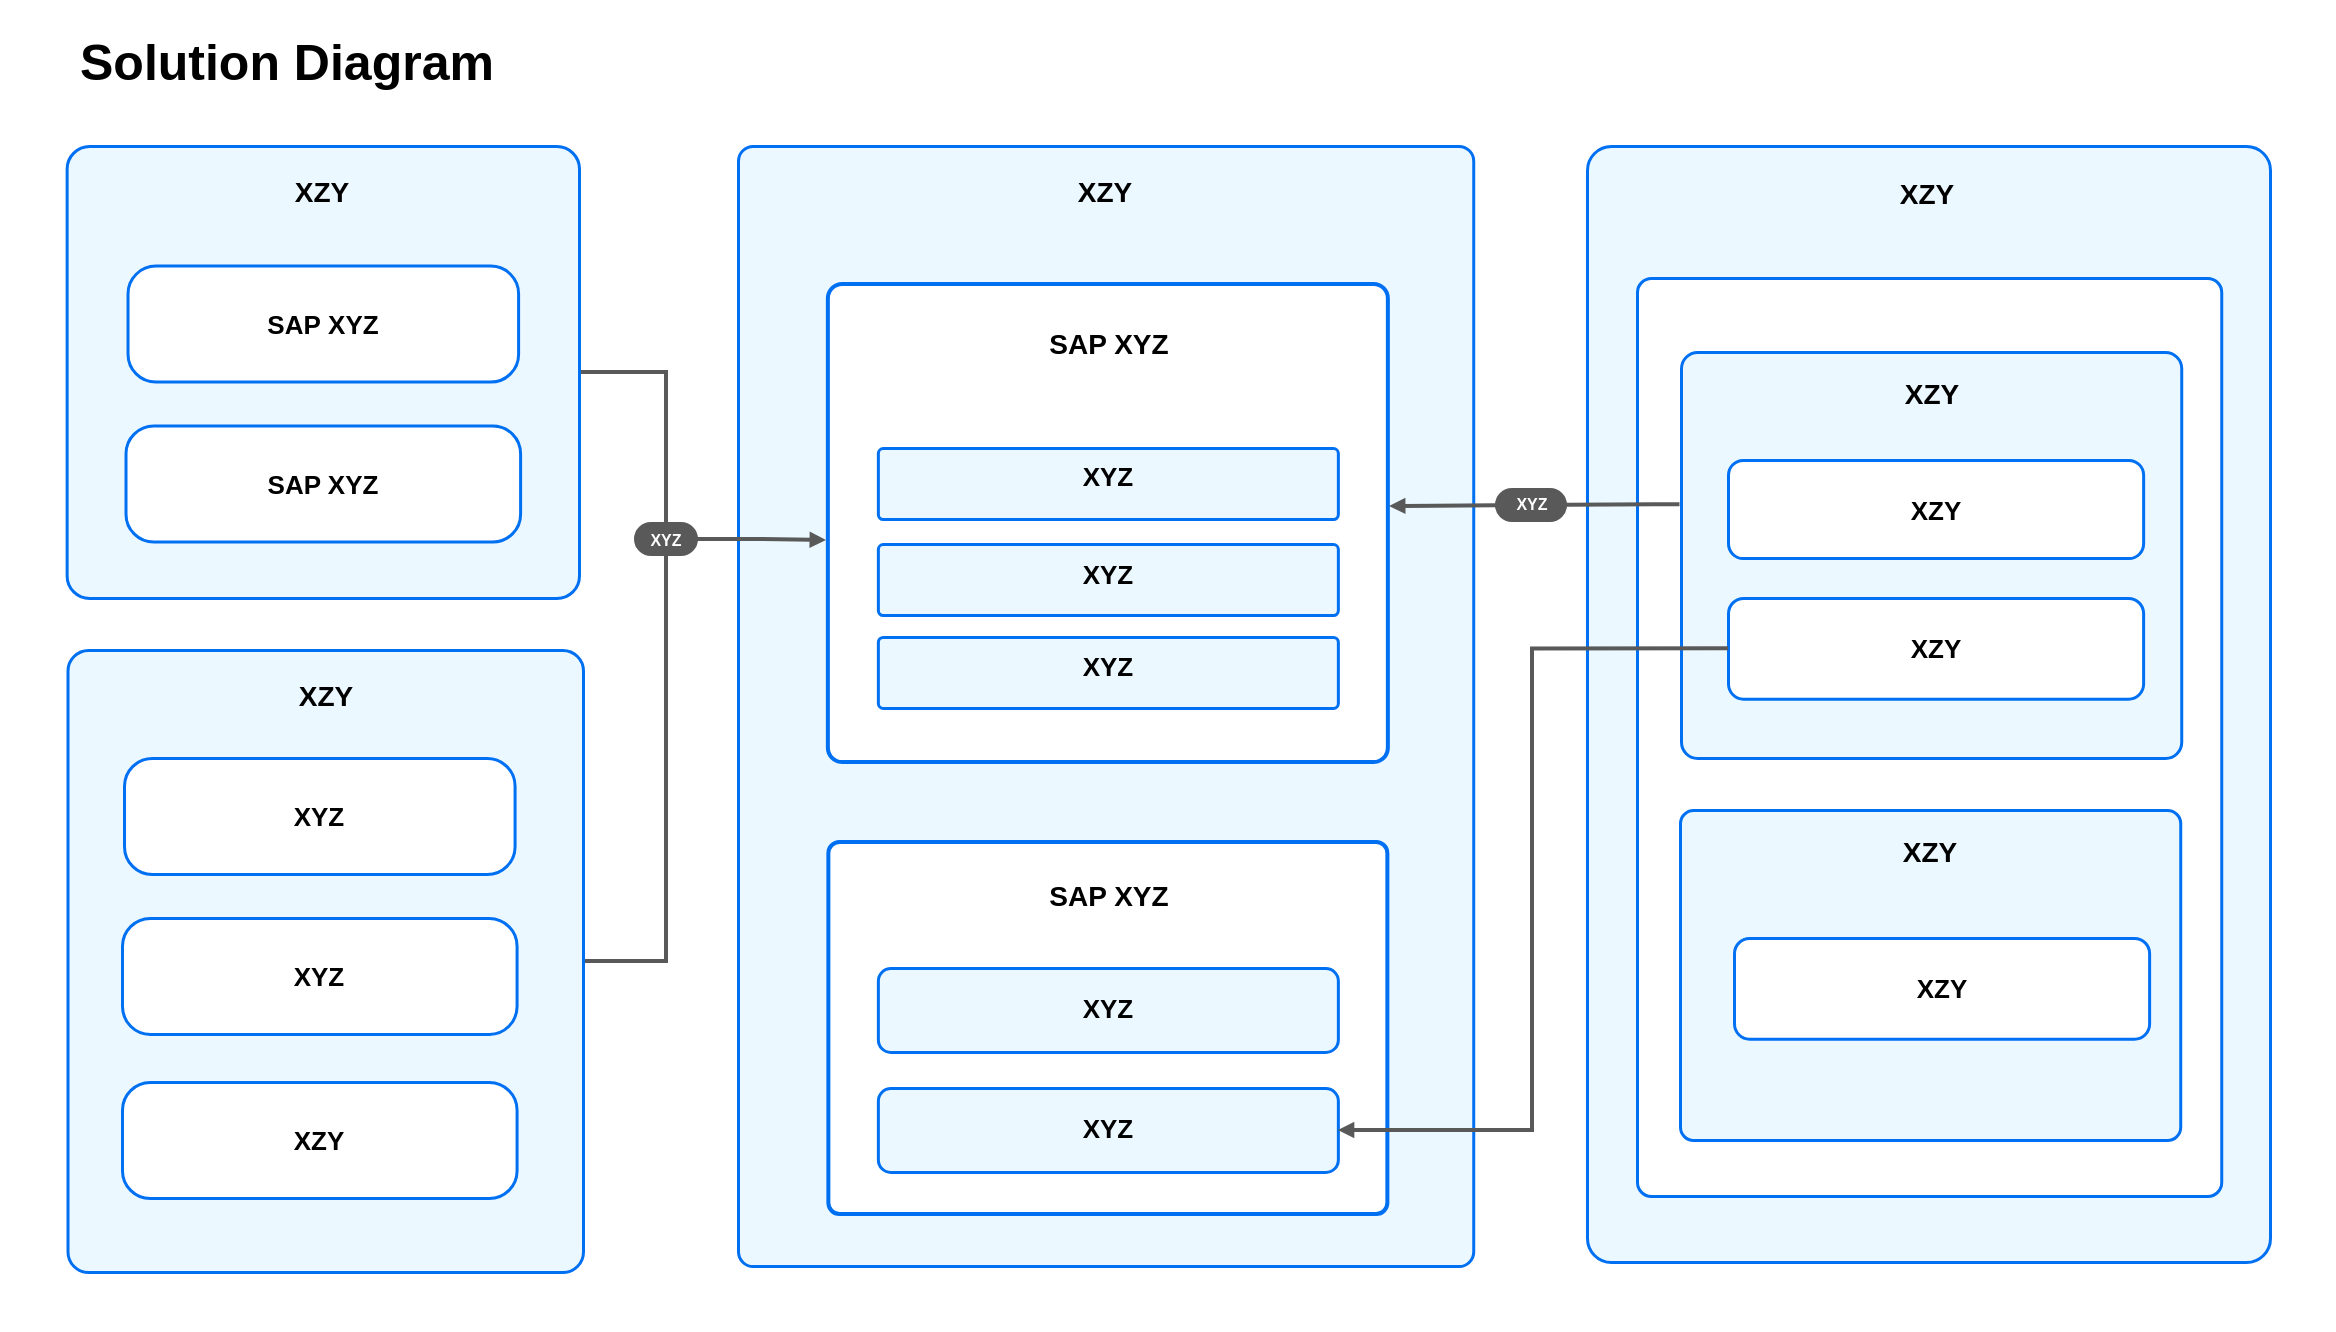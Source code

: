 <mxfile version="25.0.2">
  <diagram name="Page-1" id="D2mkemK1pfjjcZlUskxY">
    <mxGraphModel dx="1189" dy="2578" grid="0" gridSize="10" guides="0" tooltips="1" connect="1" arrows="1" fold="1" page="1" pageScale="1" pageWidth="1100" pageHeight="850" math="0" shadow="0">
      <root>
        <mxCell id="0" />
        <mxCell id="1" parent="0" />
        <mxCell id="FTVYmsemLhQfNNow4BaC-86" value="" style="rounded=0;whiteSpace=wrap;html=1;strokeColor=none;" parent="1" vertex="1">
          <mxGeometry x="25" y="-1671" width="1163" height="665" as="geometry" />
        </mxCell>
        <mxCell id="FTVYmsemLhQfNNow4BaC-84" value="&lt;p style=&quot;margin: 0px; font-variant-numeric: normal; font-variant-east-asian: normal; font-variant-alternates: normal; font-kerning: auto; font-optical-sizing: auto; font-feature-settings: normal; font-variation-settings: normal; font-variant-position: normal; font-stretch: normal; line-height: normal; font-size: 25px;&quot; class=&quot;p1&quot;&gt;&lt;font style=&quot;font-size: 25px;&quot;&gt;Solution Diagram&lt;/font&gt;&lt;/p&gt;" style="text;whiteSpace=wrap;html=1;fontFamily=Helvetica;fontSize=25;fontStyle=1;verticalAlign=middle;fontColor=default;align=left;" parent="1" vertex="1">
          <mxGeometry x="59" y="-1647" width="613" height="14.5" as="geometry" />
        </mxCell>
        <mxCell id="FTVYmsemLhQfNNow4BaC-87" value="&lt;p style=&quot;margin-top: 6pt ; margin-bottom: 0pt ; margin-left: 0in ; direction: ltr ; unicode-bidi: embed ; vertical-align: baseline ; word-break: normal ; font-size: 14px&quot;&gt;&lt;br&gt;&lt;/p&gt;" style="rounded=1;whiteSpace=wrap;html=1;align=center;fontStyle=1;verticalAlign=middle;strokeColor=#0070F2;fillColor=#EBF8FF;strokeWidth=1.5;fontSize=12;fontFamily=Helvetica;container=0;recursiveResize=0;collapsible=0;fontColor=default;arcSize=2;" parent="1" vertex="1">
          <mxGeometry x="390" y="-1598" width="367.62" height="560" as="geometry" />
        </mxCell>
        <mxCell id="FTVYmsemLhQfNNow4BaC-88" value="&lt;span style=&quot;caret-color: rgba(0, 0, 0, 0); color: rgba(0, 0, 0, 0); font-family: monospace; font-size: 0px; font-style: normal; font-variant-caps: normal; font-weight: 400; letter-spacing: normal; text-align: start; text-indent: 0px; text-transform: none; word-spacing: 0px; -webkit-text-stroke-width: 0px; background-color: rgb(248, 249, 250); text-decoration: none; float: none; display: inline !important;&quot;&gt;%3CmxGraphModel%3E%3Croot%3E%3CmxCell%20id%3D%220%22%2F%3E%3CmxCell%20id%3D%221%22%20parent%3D%220%22%2F%3E%3CmxCell%20id%3D%222%22%20value%3D%22%26lt%3Bp%20style%3D%26quot%3Bcaret-color%3A%20rgb(0%2C%200%2C%200)%3B%20color%3A%20rgb(0%2C%200%2C%200)%3B%20margin-top%3A%200pt%3B%20margin-bottom%3A%200pt%3B%20margin-left%3A%200in%3B%20direction%3A%20ltr%3B%20unicode-bidi%3A%20embed%3B%20word-break%3A%20normal%3B%26quot%3B%26gt%3B%26lt%3Bspan%20style%3D%26quot%3Bcolor%3A%20rgb(89%2C%2089%2C%2089)%3B%20font-size%3A%2016px%3B%20font-weight%3A%20700%3B%26quot%3B%26gt%3BSAP%20Data%20Warehouse%26amp%3Bnbsp%3BCloud%26lt%3B%2Fspan%26gt%3B%26lt%3Bbr%26gt%3B%26lt%3B%2Fp%26gt%3B%22%20style%3D%22rounded%3D0%3BwhiteSpace%3Dwrap%3Bhtml%3D1%3BstrokeColor%3D%23B3B3B3%3BstrokeWidth%3D2%3BfillColor%3Dnone%3Balign%3Dleft%3BverticalAlign%3Dtop%3BfontSize%3D11%3BfontFamily%3DArial%3Bcontainer%3D1%3BrecursiveResize%3D0%3Bcollapsible%3D0%3BfontColor%3D%23595959%3B%22%20vertex%3D%221%22%20parent%3D%221%22%3E%3CmxGeometry%20x%3D%22600%22%20y%3D%22560%22%20width%3D%22400%22%20height%3D%22435%22%20as%3D%22geometry%22%2F%3E%3C%2FmxCell%3E%3CmxCell%20id%3D%223%22%20style%3D%22edgeStyle%3Dnone%3Brounded%3D0%3BorthogonalLoop%3D1%3BjettySize%3Dauto%3Bhtml%3D1%3BentryX%3D0%3BentryY%3D0.5%3BentryDx%3D0%3BentryDy%3D0%3Bdashed%3D1%3BstartArrow%3Dclassic%3BstartFill%3D1%3BendArrow%3Dclassic%3BendFill%3D1%3BstrokeColor%3D%23C0399F%3BstrokeWidth%3D1%3BfontSize%3D16%3B%22%20edge%3D%221%22%20parent%3D%222%22%3E%3CmxGeometry%20relative%3D%221%22%20as%3D%22geometry%22%3E%3CmxPoint%20x%3D%22377%22%20y%3D%2277%22%20as%3D%22sourcePoint%22%2F%3E%3CmxPoint%20x%3D%22377%22%20y%3D%2277%22%20as%3D%22targetPoint%22%2F%3E%3C%2FmxGeometry%3E%3C%2FmxCell%3E" style="rounded=1;whiteSpace=wrap;html=1;strokeColor=#0070F2;strokeWidth=2;fillColor=default;align=left;verticalAlign=top;fontSize=11;fontFamily=Arial;container=0;recursiveResize=0;collapsible=0;fontColor=#595959;arcSize=3;" parent="1" vertex="1">
          <mxGeometry x="434.93" y="-1529" width="280" height="239" as="geometry" />
        </mxCell>
        <mxCell id="FTVYmsemLhQfNNow4BaC-89" value="" style="rounded=1;whiteSpace=wrap;html=1;fontSize=11;fontFamily=Arial;align=left;verticalAlign=top;fillColor=default;strokeColor=#0070F2;fontColor=#595959;strokeWidth=2;container=0;arcSize=3;" parent="1" vertex="1">
          <mxGeometry x="435.18" y="-1250" width="279.5" height="186" as="geometry" />
        </mxCell>
        <mxCell id="FTVYmsemLhQfNNow4BaC-90" value="&lt;b style=&quot;font-size: 14px;&quot;&gt;SAP XYZ&lt;/b&gt;" style="text;html=1;strokeColor=none;fillColor=none;align=center;verticalAlign=middle;whiteSpace=wrap;rounded=0;fontSize=14;fontColor=#000000;opacity=0;container=0;" parent="1" vertex="1">
          <mxGeometry x="436" y="-1238" width="279" height="30" as="geometry" />
        </mxCell>
        <mxCell id="FTVYmsemLhQfNNow4BaC-91" value="&lt;p style=&quot;margin-top: 0pt; margin-bottom: 0pt; margin-left: 0in; direction: ltr; unicode-bidi: embed; word-break: normal; font-size: 13px;&quot;&gt;&lt;/p&gt;&lt;div style=&quot;font-size: 13px;&quot;&gt;&lt;p style=&quot;margin-top: 0pt; margin-bottom: 0pt; margin-left: 0in; direction: ltr; unicode-bidi: embed; word-break: normal; font-size: 13px;&quot;&gt;XYZ&lt;/p&gt;&lt;/div&gt;&lt;p style=&quot;font-size: 13px;&quot;&gt;&lt;/p&gt;" style="rounded=1;whiteSpace=wrap;html=1;strokeColor=#0070F2;strokeWidth=1.5;fillColor=#EBF8FF;align=center;verticalAlign=top;fontStyle=1;fontSize=13;fontFamily=Arial;fontColor=#000000;spacingTop=6;container=0;" parent="1" vertex="1">
          <mxGeometry x="459.93" y="-1187" width="230" height="42" as="geometry" />
        </mxCell>
        <mxCell id="FTVYmsemLhQfNNow4BaC-93" value="&lt;p style=&quot;margin-top: 0pt; margin-bottom: 0pt; margin-left: 0in; direction: ltr; unicode-bidi: embed; word-break: normal; font-size: 13px;&quot;&gt;&lt;/p&gt;&lt;div style=&quot;font-size: 13px;&quot;&gt;&lt;p style=&quot;margin-top: 0pt; margin-bottom: 0pt; margin-left: 0in; direction: ltr; unicode-bidi: embed; word-break: normal; font-size: 13px;&quot;&gt;XYZ&lt;/p&gt;&lt;/div&gt;&lt;p style=&quot;font-size: 13px;&quot;&gt;&lt;/p&gt;" style="rounded=1;whiteSpace=wrap;html=1;strokeColor=#0070F2;strokeWidth=1.5;fillColor=#EBF8FF;align=center;verticalAlign=top;fontStyle=1;fontSize=13;fontFamily=Arial;fontColor=#000000;spacingTop=6;container=0;" parent="1" vertex="1">
          <mxGeometry x="459.93" y="-1127" width="230" height="42" as="geometry" />
        </mxCell>
        <mxCell id="FTVYmsemLhQfNNow4BaC-95" style="edgeStyle=orthogonalEdgeStyle;rounded=0;orthogonalLoop=1;jettySize=auto;html=1;exitX=0.5;exitY=1;exitDx=0;exitDy=0;fontFamily=Helvetica;fontSize=15;fontColor=#595959;strokeColor=#595959;strokeWidth=2;" parent="1" edge="1">
          <mxGeometry relative="1" as="geometry">
            <mxPoint x="549.014" y="-1270.5" as="sourcePoint" />
            <mxPoint x="549.014" y="-1270.5" as="targetPoint" />
          </mxGeometry>
        </mxCell>
        <mxCell id="FTVYmsemLhQfNNow4BaC-96" value="&lt;font style=&quot;font-size: 14px;&quot;&gt;&lt;span style=&quot;font-size: 14px;&quot;&gt;&lt;b style=&quot;font-size: 14px;&quot;&gt;SAP XYZ&lt;/b&gt;&lt;/span&gt;&lt;/font&gt;" style="text;whiteSpace=wrap;html=1;align=center;spacing=0;container=0;fontColor=default;fontSize=14;" parent="1" vertex="1">
          <mxGeometry x="436" y="-1512" width="279" height="30.06" as="geometry" />
        </mxCell>
        <mxCell id="FTVYmsemLhQfNNow4BaC-102" value="&lt;p style=&quot;margin-top: 0pt; margin-bottom: 0pt; margin-left: 0in; direction: ltr; unicode-bidi: embed; word-break: normal; font-size: 13px;&quot;&gt;&lt;/p&gt;&lt;div style=&quot;line-height: 150%; font-size: 13px;&quot;&gt;&lt;font style=&quot;font-size: 13px; line-height: 2.1;&quot; face=&quot;Helvetica&quot;&gt;XYZ&lt;/font&gt;&lt;br style=&quot;font-size: 13px;&quot;&gt;&lt;/div&gt;&lt;p style=&quot;font-size: 13px;&quot;&gt;&lt;/p&gt;" style="rounded=1;whiteSpace=wrap;html=1;strokeColor=#0070F2;strokeWidth=1.5;fillColor=#EBF8FF;align=center;verticalAlign=middle;fontStyle=1;fontSize=13;fontFamily=Arial;fontColor=#000000;spacing=-1;spacingTop=8;container=0;arcSize=7;flipH=0;" parent="1" vertex="1">
          <mxGeometry x="459.93" y="-1399" width="230" height="35.51" as="geometry" />
        </mxCell>
        <mxCell id="FTVYmsemLhQfNNow4BaC-103" value="&lt;p style=&quot;margin-top: 0pt; margin-bottom: 0pt; margin-left: 0in; direction: ltr; unicode-bidi: embed; word-break: normal; font-size: 13px;&quot;&gt;&lt;/p&gt;&lt;div style=&quot;font-size: 13px;&quot;&gt;&lt;font style=&quot;font-size: 13px; line-height: 2.1;&quot; face=&quot;Helvetica&quot;&gt;XYZ&lt;/font&gt;&lt;br style=&quot;font-size: 13px;&quot;&gt;&lt;/div&gt;&lt;p style=&quot;font-size: 13px;&quot;&gt;&lt;/p&gt;" style="rounded=1;whiteSpace=wrap;html=1;strokeColor=#0070F2;strokeWidth=1.5;fillColor=#EBF8FF;align=center;verticalAlign=middle;fontStyle=1;fontSize=13;fontFamily=Arial;fontColor=#000000;labelPosition=center;verticalLabelPosition=middle;spacingTop=7;container=0;arcSize=7;flipH=0;" parent="1" vertex="1">
          <mxGeometry x="459.93" y="-1447" width="230" height="35.51" as="geometry" />
        </mxCell>
        <mxCell id="FTVYmsemLhQfNNow4BaC-104" value="&lt;p style=&quot;margin-top: 0pt; margin-bottom: 0pt; margin-left: 0in; direction: ltr; unicode-bidi: embed; word-break: normal; font-size: 13px;&quot;&gt;&lt;/p&gt;&lt;div style=&quot;font-size: 13px;&quot;&gt;&lt;font style=&quot;font-size: 13px; line-height: 2.1;&quot; face=&quot;Helvetica&quot;&gt;XYZ&lt;/font&gt;&lt;br style=&quot;font-size: 13px;&quot;&gt;&lt;/div&gt;&lt;p style=&quot;font-size: 13px;&quot;&gt;&lt;/p&gt;" style="rounded=1;whiteSpace=wrap;html=1;strokeColor=#0070F2;strokeWidth=1.5;fillColor=#EBF8FF;align=center;verticalAlign=middle;fontStyle=1;fontSize=13;fontFamily=Arial;fontColor=#000000;labelPosition=center;verticalLabelPosition=middle;spacingTop=7;container=0;arcSize=7;flipH=0;" parent="1" vertex="1">
          <mxGeometry x="459.93" y="-1352.51" width="230" height="35.514" as="geometry" />
        </mxCell>
        <mxCell id="FTVYmsemLhQfNNow4BaC-105" style="edgeStyle=orthogonalEdgeStyle;rounded=0;orthogonalLoop=1;jettySize=auto;html=1;entryX=0.5;entryY=0;entryDx=0;entryDy=0;endArrow=none;endFill=0;strokeColor=#595959;strokeWidth=2;align=center;verticalAlign=middle;fontFamily=Helvetica;fontSize=11;fontColor=default;labelBackgroundColor=default;exitX=1;exitY=0.5;exitDx=0;exitDy=0;" parent="1" source="FTVYmsemLhQfNNow4BaC-112" target="FTVYmsemLhQfNNow4BaC-110" edge="1">
          <mxGeometry relative="1" as="geometry">
            <mxPoint x="418.19" y="-1485" as="sourcePoint" />
            <Array as="points">
              <mxPoint x="354" y="-1485" />
            </Array>
          </mxGeometry>
        </mxCell>
        <mxCell id="FTVYmsemLhQfNNow4BaC-106" style="edgeStyle=orthogonalEdgeStyle;rounded=0;orthogonalLoop=1;jettySize=auto;html=1;endArrow=none;endFill=0;strokeColor=#595959;strokeWidth=2;align=center;verticalAlign=middle;fontFamily=Helvetica;fontSize=11;fontColor=default;labelBackgroundColor=default;entryX=0.5;entryY=1;entryDx=0;entryDy=0;" parent="1" source="FTVYmsemLhQfNNow4BaC-107" target="FTVYmsemLhQfNNow4BaC-110" edge="1">
          <mxGeometry relative="1" as="geometry">
            <mxPoint x="418.63" y="-1190.444" as="sourcePoint" />
            <mxPoint x="357" y="-1414" as="targetPoint" />
            <Array as="points">
              <mxPoint x="354" y="-1191" />
            </Array>
          </mxGeometry>
        </mxCell>
        <mxCell id="FTVYmsemLhQfNNow4BaC-107" value="&lt;p style=&quot;margin-top: 6pt; margin-bottom: 0pt; margin-left: 0in; direction: ltr; unicode-bidi: embed; vertical-align: baseline; word-break: normal; font-size: 14px;&quot;&gt;&lt;font style=&quot;font-size: 14px;&quot;&gt;XZY&lt;/font&gt;&lt;/p&gt;" style="rounded=1;whiteSpace=wrap;html=1;align=center;fontStyle=1;verticalAlign=top;strokeColor=#0070F2;fillColor=#EBF8FF;strokeWidth=1.5;fontSize=14;fontFamily=Helvetica;container=0;recursiveResize=0;collapsible=0;fontColor=default;arcSize=4;" parent="1" vertex="1">
          <mxGeometry x="54.75" y="-1346" width="257.75" height="311" as="geometry" />
        </mxCell>
        <mxCell id="FTVYmsemLhQfNNow4BaC-108" style="edgeStyle=none;rounded=0;orthogonalLoop=1;jettySize=auto;html=1;entryX=0;entryY=0.5;entryDx=0;entryDy=0;dashed=1;startArrow=classic;startFill=1;endArrow=classic;endFill=1;strokeColor=#C0399F;strokeWidth=1;fontSize=16;" parent="1" edge="1">
          <mxGeometry relative="1" as="geometry">
            <mxPoint x="30" y="-1550" as="sourcePoint" />
            <mxPoint x="30" y="-1550" as="targetPoint" />
          </mxGeometry>
        </mxCell>
        <mxCell id="FTVYmsemLhQfNNow4BaC-109" value="" style="edgeStyle=orthogonalEdgeStyle;rounded=0;orthogonalLoop=1;jettySize=auto;html=1;strokeColor=#595959;strokeWidth=2;align=center;verticalAlign=middle;fontFamily=Helvetica;fontSize=11;fontColor=#FFFFFF;labelBackgroundColor=default;startArrow=none;endArrow=block;endFill=1;endSize=3;" parent="1" source="FTVYmsemLhQfNNow4BaC-110" edge="1">
          <mxGeometry relative="1" as="geometry">
            <mxPoint x="434" y="-1401" as="targetPoint" />
            <Array as="points">
              <mxPoint x="401.5" y="-1401" />
              <mxPoint x="401.5" y="-1401" />
            </Array>
          </mxGeometry>
        </mxCell>
        <mxCell id="FTVYmsemLhQfNNow4BaC-110" value="&lt;div style=&quot;text-align: left;&quot;&gt;&lt;span style=&quot;background-color: initial; font-variant-ligatures: common-ligatures;&quot;&gt;&lt;font face=&quot;Slack-Lato, Slack-Fractions, appleLogo, sans-serif&quot;&gt;XYZ&lt;/font&gt;&lt;/span&gt;&lt;/div&gt;" style="rounded=1;whiteSpace=wrap;html=1;arcSize=51;fillColor=#595959;fontColor=#ffffff;strokeColor=#595959;fontFamily=Helvetica;fontSize=8;autosize=1;absoluteArcSize=1;strokeWidth=2;labelBackgroundColor=none;container=0;verticalAlign=middle;fontStyle=1;spacing=0;gradientColor=none;" parent="1" vertex="1">
          <mxGeometry x="339" y="-1409" width="30" height="15" as="geometry" />
        </mxCell>
        <mxCell id="FTVYmsemLhQfNNow4BaC-111" value="" style="group" parent="1" vertex="1" connectable="0">
          <mxGeometry x="54.31" y="-1598" width="256.19" height="226" as="geometry" />
        </mxCell>
        <mxCell id="FTVYmsemLhQfNNow4BaC-112" value="&lt;span style=&quot;color: rgb(0, 0, 0); font-family: Arial; font-size: 14px; font-style: normal; font-variant-ligatures: normal; font-variant-caps: normal; font-weight: 700; letter-spacing: normal; orphans: 2; text-align: center; text-indent: 0px; text-transform: none; widows: 2; word-spacing: 0px; -webkit-text-stroke-width: 0px; white-space: normal; text-decoration-thickness: initial; text-decoration-style: initial; text-decoration-color: initial; float: none; display: inline !important;&quot;&gt;XZY&lt;/span&gt;" style="rounded=1;whiteSpace=wrap;html=1;align=center;fontStyle=1;verticalAlign=top;strokeColor=#0070F2;fillColor=#EBF8FF;strokeWidth=1.5;fontSize=14;fontFamily=Helvetica;container=0;recursiveResize=0;collapsible=0;fontColor=default;arcSize=5;spacingTop=8;" parent="FTVYmsemLhQfNNow4BaC-111" vertex="1">
          <mxGeometry width="256.19" height="226" as="geometry" />
        </mxCell>
        <mxCell id="FTVYmsemLhQfNNow4BaC-113" value="&lt;font style=&quot;font-size: 13px;&quot;&gt;&lt;b style=&quot;font-size: 13px;&quot;&gt;SAP XYZ&lt;/b&gt;&lt;/font&gt;" style="rounded=1;whiteSpace=wrap;html=1;strokeColor=#0070F2;strokeWidth=1.5;fillColor=#ffffff;align=center;verticalAlign=middle;fontSize=13;fontFamily=Helvetica;container=0;recursiveResize=0;collapsible=0;fontColor=#000000;arcSize=24;" parent="FTVYmsemLhQfNNow4BaC-111" vertex="1">
          <mxGeometry x="29.447" y="139.749" width="197.296" height="57.983" as="geometry" />
        </mxCell>
        <mxCell id="FTVYmsemLhQfNNow4BaC-114" value="&lt;font style=&quot;font-size: 13px;&quot;&gt;&lt;b style=&quot;font-size: 13px;&quot;&gt;SAP&lt;/b&gt;&lt;/font&gt;&lt;font style=&quot;font-size: 13px;&quot;&gt;&lt;b style=&quot;font-size: 13px;&quot;&gt;&amp;nbsp;XYZ&lt;/b&gt;&lt;/font&gt;" style="rounded=1;whiteSpace=wrap;html=1;strokeColor=#0070F2;strokeWidth=1.5;fillColor=#ffffff;align=center;verticalAlign=middle;fontSize=13;fontFamily=Helvetica;container=0;recursiveResize=0;collapsible=0;fontColor=#000000;arcSize=24;" parent="FTVYmsemLhQfNNow4BaC-111" vertex="1">
          <mxGeometry x="30.453" y="59.788" width="195.283" height="57.983" as="geometry" />
        </mxCell>
        <mxCell id="FTVYmsemLhQfNNow4BaC-129" value="" style="rounded=1;whiteSpace=wrap;html=1;strokeColor=#0070F2;fillColor=#EBF8FF;arcSize=24;absoluteArcSize=1;imageWidth=64;imageHeight=64;strokeWidth=1.5;" parent="1" vertex="1">
          <mxGeometry x="814.5" y="-1598" width="341.5" height="558" as="geometry" />
        </mxCell>
        <mxCell id="FTVYmsemLhQfNNow4BaC-130" value="" style="rounded=1;whiteSpace=wrap;html=1;strokeColor=#0070F2;fillColor=#ffffff;arcSize=14;absoluteArcSize=1;imageWidth=64;imageHeight=64;strokeWidth=1.5;" parent="1" vertex="1">
          <mxGeometry x="839.5" y="-1532" width="292.12" height="459" as="geometry" />
        </mxCell>
        <mxCell id="FTVYmsemLhQfNNow4BaC-131" style="edgeStyle=orthogonalEdgeStyle;rounded=0;orthogonalLoop=1;jettySize=auto;html=1;fontColor=#FFFFFF;strokeColor=#595959;endArrow=block;endFill=1;strokeWidth=2;endSize=3;startArrow=none;exitX=-0.003;exitY=0.375;exitDx=0;exitDy=0;exitPerimeter=0;" parent="1" source="FTVYmsemLhQfNNow4BaC-154" edge="1">
          <mxGeometry relative="1" as="geometry">
            <mxPoint x="715.5" y="-1418" as="targetPoint" />
            <mxPoint x="1120.12" y="-1418.001" as="sourcePoint" />
            <Array as="points">
              <mxPoint x="848.5" y="-1419" />
              <mxPoint x="715.5" y="-1418" />
            </Array>
          </mxGeometry>
        </mxCell>
        <mxCell id="FTVYmsemLhQfNNow4BaC-132" value="&lt;b data-stringify-type=&quot;bold&quot; style=&quot;box-sizing: inherit; font-family: Slack-Lato, Slack-Fractions, appleLogo, sans-serif; font-size: 8px; font-variant-ligatures: common-ligatures; text-align: left;&quot;&gt;XYZ&lt;/b&gt;" style="rounded=1;whiteSpace=wrap;html=1;arcSize=50;fillColor=#595959;fontColor=#ffffff;strokeColor=#595959;fontFamily=Helvetica;fontSize=8;autosize=1;absoluteArcSize=1;strokeWidth=2;labelBackgroundColor=none;verticalAlign=bottom;fontStyle=1;gradientColor=none;" parent="1" vertex="1">
          <mxGeometry x="769.5" y="-1426" width="34" height="15" as="geometry" />
        </mxCell>
        <mxCell id="FTVYmsemLhQfNNow4BaC-154" value="&lt;p style=&quot;margin-top: 0pt; margin-bottom: 0pt; margin-left: 0in; direction: ltr; unicode-bidi: embed; word-break: normal; font-size: 14px;&quot;&gt;&lt;/p&gt;&lt;div style=&quot;font-size: 14px;&quot;&gt;&lt;font face=&quot;Helvetica&quot; style=&quot;font-size: 14px; line-height: 2.1;&quot;&gt;XZY&lt;/font&gt;&lt;br style=&quot;font-size: 14px;&quot;&gt;&lt;/div&gt;&lt;p style=&quot;font-size: 14px;&quot;&gt;&lt;/p&gt;" style="rounded=1;whiteSpace=wrap;html=1;strokeColor=#0070F2;strokeWidth=1.5;fillColor=#EBF8FF;align=center;verticalAlign=top;fontStyle=1;fontSize=14;fontFamily=Helvetica;fontColor=default;arcSize=4;" parent="1" vertex="1">
          <mxGeometry x="861.5" y="-1495" width="250.12" height="203" as="geometry" />
        </mxCell>
        <mxCell id="FTVYmsemLhQfNNow4BaC-156" value="XZY" style="rounded=1;whiteSpace=wrap;html=1;verticalAlign=middle;spacing=0;labelBackgroundColor=none;fillColor=#FFFFFF;strokeColor=#0170f2;fontColor=#000000;fontSize=13;align=center;fontFamily=Helvetica;strokeWidth=1.5;fontStyle=1" parent="1" vertex="1">
          <mxGeometry x="885" y="-1441" width="207.57" height="49" as="geometry" />
        </mxCell>
        <mxCell id="FTVYmsemLhQfNNow4BaC-157" value="XZY" style="rounded=1;whiteSpace=wrap;html=1;verticalAlign=middle;spacing=0;labelBackgroundColor=none;fillColor=#FFFFFF;strokeColor=#0170f2;fontColor=#000000;fontSize=13;align=center;fontFamily=Helvetica;strokeWidth=1.5;fontStyle=1" parent="1" vertex="1">
          <mxGeometry x="885.004" y="-1372.0" width="207.555" height="50.336" as="geometry" />
        </mxCell>
        <mxCell id="FTVYmsemLhQfNNow4BaC-159" style="edgeStyle=orthogonalEdgeStyle;rounded=0;orthogonalLoop=1;jettySize=auto;html=1;strokeColor=#595959;strokeWidth=2;align=center;verticalAlign=middle;fontFamily=Helvetica;fontSize=11;fontColor=#FFFFFF;labelBackgroundColor=default;startArrow=none;endArrow=block;endFill=1;endSize=3;exitX=0;exitY=0.5;exitDx=0;exitDy=0;entryX=1;entryY=0.5;entryDx=0;entryDy=0;" parent="1" source="FTVYmsemLhQfNNow4BaC-157" target="FTVYmsemLhQfNNow4BaC-93" edge="1">
          <mxGeometry relative="1" as="geometry">
            <mxPoint x="681.0" y="-1136.04" as="targetPoint" />
            <Array as="points">
              <mxPoint x="787" y="-1347" />
              <mxPoint x="787" y="-1106" />
            </Array>
            <mxPoint x="876.074" y="-1316.872" as="sourcePoint" />
          </mxGeometry>
        </mxCell>
        <mxCell id="K_cYLCUBnagIY3613sNu-3" value="&lt;p style=&quot;margin-top: 0pt; margin-bottom: 0pt; margin-left: 0in; direction: ltr; unicode-bidi: embed; word-break: normal; font-size: 14px;&quot;&gt;&lt;/p&gt;&lt;div style=&quot;font-size: 14px;&quot;&gt;&lt;font face=&quot;Helvetica&quot; style=&quot;font-size: 14px; line-height: 2.1;&quot;&gt;XZY&lt;/font&gt;&lt;br style=&quot;font-size: 14px;&quot;&gt;&lt;/div&gt;&lt;p style=&quot;font-size: 14px;&quot;&gt;&lt;/p&gt;" style="rounded=1;whiteSpace=wrap;html=1;strokeColor=#0070F2;strokeWidth=1.5;fillColor=#EBF8FF;align=center;verticalAlign=top;fontStyle=1;fontSize=14;fontFamily=Helvetica;fontColor=default;arcSize=4;" parent="1" vertex="1">
          <mxGeometry x="861" y="-1266" width="250.12" height="165" as="geometry" />
        </mxCell>
        <mxCell id="K_cYLCUBnagIY3613sNu-4" value="XZY" style="rounded=1;whiteSpace=wrap;html=1;verticalAlign=middle;spacing=0;labelBackgroundColor=none;fillColor=#FFFFFF;strokeColor=#0170f2;fontColor=#000000;fontSize=13;align=center;fontFamily=Helvetica;strokeWidth=1.5;fontStyle=1" parent="1" vertex="1">
          <mxGeometry x="888.004" y="-1202.0" width="207.555" height="50.336" as="geometry" />
        </mxCell>
        <mxCell id="K_cYLCUBnagIY3613sNu-5" value="&lt;font style=&quot;font-size: 13px;&quot;&gt;&lt;b style=&quot;font-size: 13px;&quot;&gt;XYZ&lt;/b&gt;&lt;/font&gt;" style="rounded=1;whiteSpace=wrap;html=1;strokeColor=#0070F2;strokeWidth=1.5;fillColor=#ffffff;align=center;verticalAlign=middle;fontSize=13;fontFamily=Helvetica;container=0;recursiveResize=0;collapsible=0;fontColor=#000000;arcSize=24;" parent="1" vertex="1">
          <mxGeometry x="81.997" y="-1212.041" width="197.296" height="57.983" as="geometry" />
        </mxCell>
        <mxCell id="K_cYLCUBnagIY3613sNu-6" value="&lt;font style=&quot;font-size: 13px;&quot;&gt;&lt;b style=&quot;font-size: 13px;&quot;&gt;XYZ&lt;/b&gt;&lt;/font&gt;" style="rounded=1;whiteSpace=wrap;html=1;strokeColor=#0070F2;strokeWidth=1.5;fillColor=#ffffff;align=center;verticalAlign=middle;fontSize=13;fontFamily=Helvetica;container=0;recursiveResize=0;collapsible=0;fontColor=#000000;arcSize=24;" parent="1" vertex="1">
          <mxGeometry x="83.003" y="-1292.002" width="195.283" height="57.983" as="geometry" />
        </mxCell>
        <mxCell id="K_cYLCUBnagIY3613sNu-7" value="&lt;font style=&quot;font-size: 13px;&quot;&gt;&lt;b style=&quot;font-size: 13px;&quot;&gt;XZY&lt;/b&gt;&lt;/font&gt;" style="rounded=1;whiteSpace=wrap;html=1;strokeColor=#0070F2;strokeWidth=1.5;fillColor=#ffffff;align=center;verticalAlign=middle;fontSize=13;fontFamily=Helvetica;container=0;recursiveResize=0;collapsible=0;fontColor=#000000;arcSize=24;" parent="1" vertex="1">
          <mxGeometry x="81.997" y="-1130.001" width="197.296" height="57.983" as="geometry" />
        </mxCell>
        <mxCell id="8Afb5fDXed_ygH86PUUJ-1" value="&lt;p class=&quot;p1&quot; style=&quot;margin: 0px; font-variant-numeric: normal; font-variant-east-asian: normal; font-variant-alternates: normal; font-kerning: auto; font-optical-sizing: auto; font-feature-settings: normal; font-variation-settings: normal; font-variant-position: normal; font-stretch: normal; font-size: 14px; line-height: normal;&quot;&gt;XZY&lt;/p&gt;" style="text;whiteSpace=wrap;html=1;fontFamily=Helvetica;fontSize=14;fontStyle=1;verticalAlign=middle;fontColor=default;align=center;" vertex="1" parent="1">
          <mxGeometry x="392" y="-1588" width="363" height="23" as="geometry" />
        </mxCell>
        <mxCell id="8Afb5fDXed_ygH86PUUJ-2" value="&lt;p class=&quot;p1&quot; style=&quot;margin: 0px; font-variant-numeric: normal; font-variant-east-asian: normal; font-variant-alternates: normal; font-kerning: auto; font-optical-sizing: auto; font-feature-settings: normal; font-variation-settings: normal; font-variant-position: normal; font-stretch: normal; font-size: 14px; line-height: normal;&quot;&gt;XZY&lt;/p&gt;" style="text;whiteSpace=wrap;html=1;fontFamily=Helvetica;fontSize=14;fontStyle=1;verticalAlign=middle;fontColor=default;align=center;" vertex="1" parent="1">
          <mxGeometry x="816" y="-1587" width="337" height="23" as="geometry" />
        </mxCell>
      </root>
    </mxGraphModel>
  </diagram>
</mxfile>
